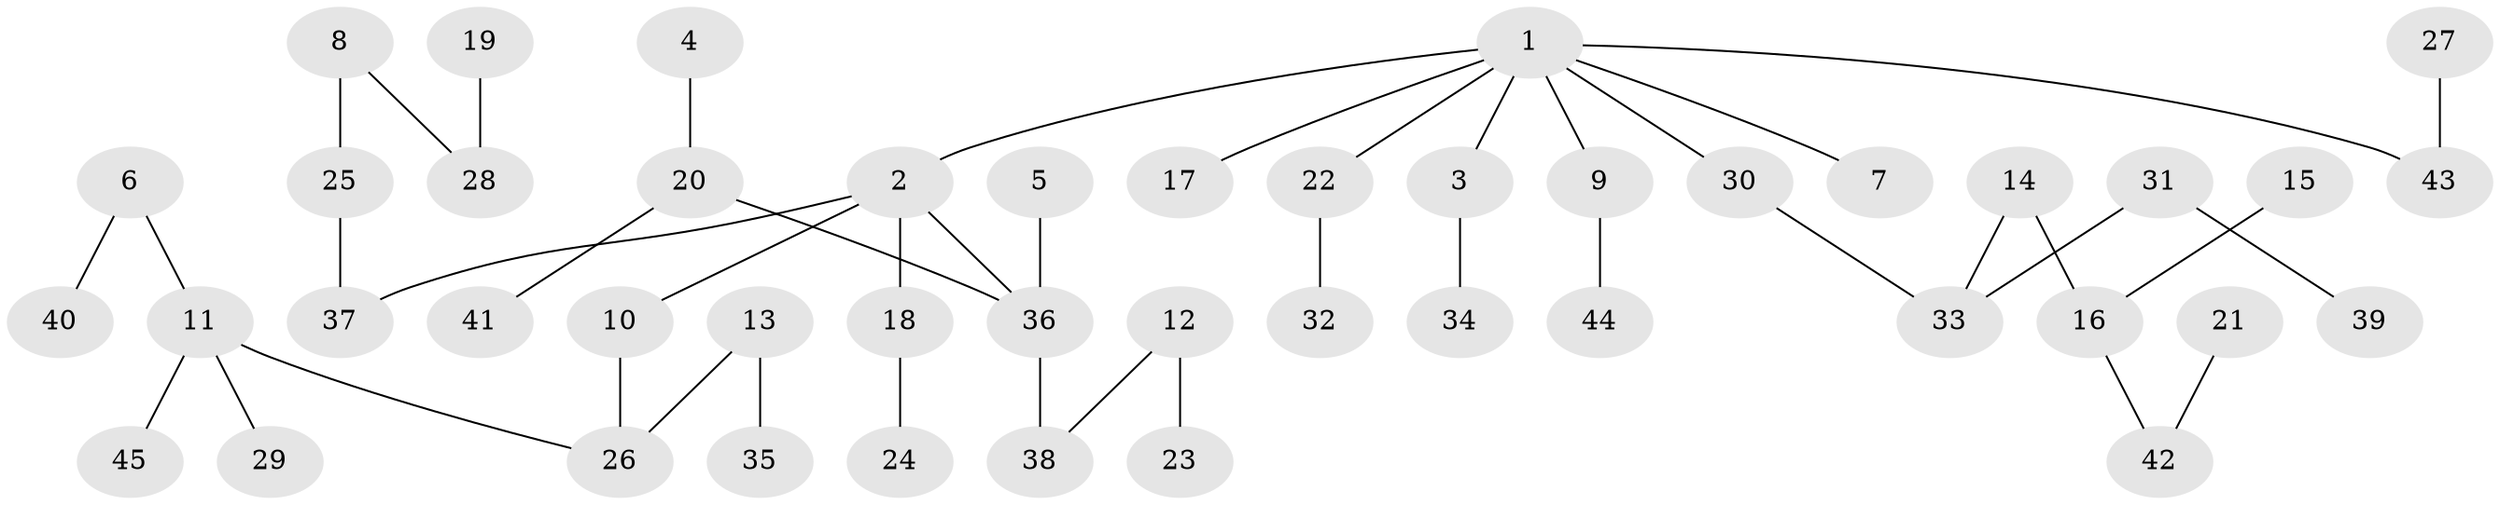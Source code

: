 // original degree distribution, {5: 0.03333333333333333, 6: 0.022222222222222223, 1: 0.5, 2: 0.2111111111111111, 3: 0.17777777777777778, 4: 0.05555555555555555}
// Generated by graph-tools (version 1.1) at 2025/50/03/09/25 03:50:16]
// undirected, 45 vertices, 44 edges
graph export_dot {
graph [start="1"]
  node [color=gray90,style=filled];
  1;
  2;
  3;
  4;
  5;
  6;
  7;
  8;
  9;
  10;
  11;
  12;
  13;
  14;
  15;
  16;
  17;
  18;
  19;
  20;
  21;
  22;
  23;
  24;
  25;
  26;
  27;
  28;
  29;
  30;
  31;
  32;
  33;
  34;
  35;
  36;
  37;
  38;
  39;
  40;
  41;
  42;
  43;
  44;
  45;
  1 -- 2 [weight=1.0];
  1 -- 3 [weight=1.0];
  1 -- 7 [weight=1.0];
  1 -- 9 [weight=1.0];
  1 -- 17 [weight=1.0];
  1 -- 22 [weight=1.0];
  1 -- 30 [weight=1.0];
  1 -- 43 [weight=1.0];
  2 -- 10 [weight=1.0];
  2 -- 18 [weight=1.0];
  2 -- 36 [weight=1.0];
  2 -- 37 [weight=1.0];
  3 -- 34 [weight=1.0];
  4 -- 20 [weight=1.0];
  5 -- 36 [weight=1.0];
  6 -- 11 [weight=1.0];
  6 -- 40 [weight=1.0];
  8 -- 25 [weight=1.0];
  8 -- 28 [weight=1.0];
  9 -- 44 [weight=1.0];
  10 -- 26 [weight=1.0];
  11 -- 26 [weight=1.0];
  11 -- 29 [weight=1.0];
  11 -- 45 [weight=1.0];
  12 -- 23 [weight=1.0];
  12 -- 38 [weight=1.0];
  13 -- 26 [weight=1.0];
  13 -- 35 [weight=1.0];
  14 -- 16 [weight=1.0];
  14 -- 33 [weight=1.0];
  15 -- 16 [weight=1.0];
  16 -- 42 [weight=1.0];
  18 -- 24 [weight=1.0];
  19 -- 28 [weight=1.0];
  20 -- 36 [weight=1.0];
  20 -- 41 [weight=1.0];
  21 -- 42 [weight=1.0];
  22 -- 32 [weight=1.0];
  25 -- 37 [weight=1.0];
  27 -- 43 [weight=1.0];
  30 -- 33 [weight=1.0];
  31 -- 33 [weight=1.0];
  31 -- 39 [weight=1.0];
  36 -- 38 [weight=1.0];
}

